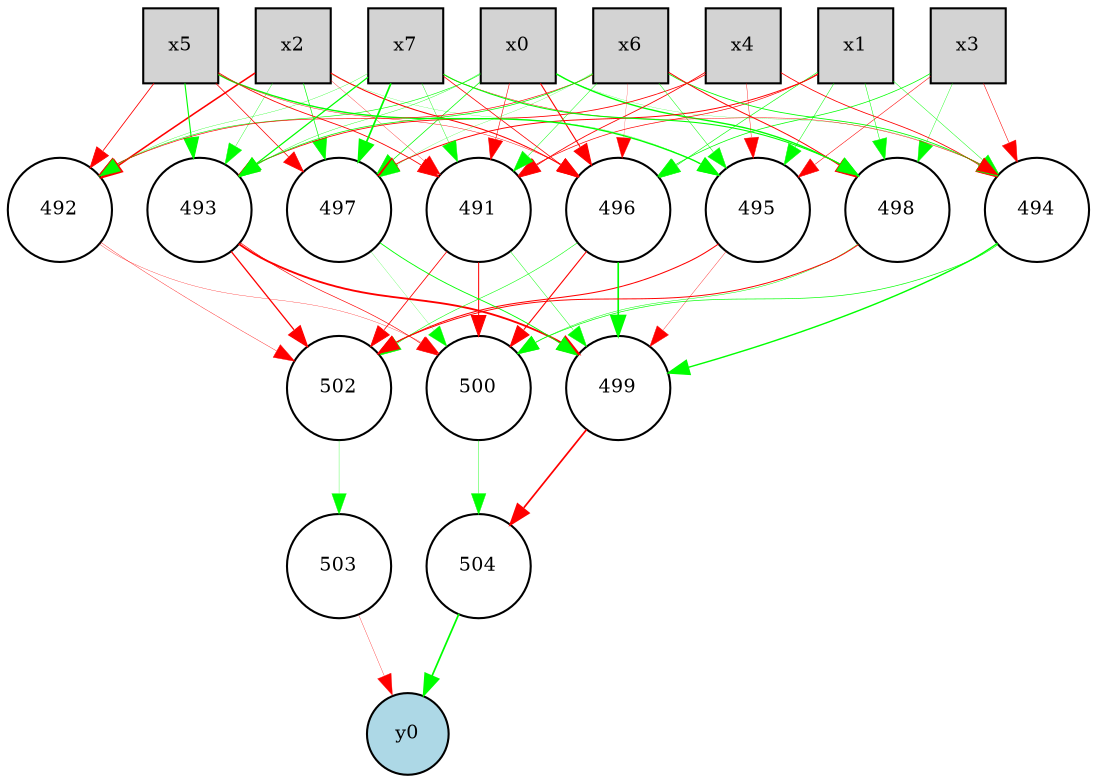 digraph {
	node [fontsize=9 height=0.1 shape=circle width=0.1]
	x0 [fillcolor=lightgray height=0.5 shape=box style=filled width=0.5]
	x1 [fillcolor=lightgray height=0.5 shape=box style=filled width=0.5]
	x2 [fillcolor=lightgray height=0.5 shape=box style=filled width=0.5]
	x3 [fillcolor=lightgray height=0.5 shape=box style=filled width=0.5]
	x4 [fillcolor=lightgray height=0.5 shape=box style=filled width=0.5]
	x5 [fillcolor=lightgray height=0.5 shape=box style=filled width=0.5]
	x6 [fillcolor=lightgray height=0.5 shape=box style=filled width=0.5]
	x7 [fillcolor=lightgray height=0.5 shape=box style=filled width=0.5]
	y0 [fillcolor=lightblue style=filled]
	504 [fillcolor=white style=filled]
	491 [fillcolor=white style=filled]
	492 [fillcolor=white style=filled]
	493 [fillcolor=white style=filled]
	494 [fillcolor=white style=filled]
	495 [fillcolor=white style=filled]
	496 [fillcolor=white style=filled]
	497 [fillcolor=white style=filled]
	498 [fillcolor=white style=filled]
	499 [fillcolor=white style=filled]
	500 [fillcolor=white style=filled]
	502 [fillcolor=white style=filled]
	503 [fillcolor=white style=filled]
	x0 -> 494 [color=green penwidth=0.10514078504502716 style=solid]
	496 -> 502 [color=green penwidth=0.2648858221022573 style=solid]
	x2 -> 495 [color=green penwidth=0.10651609992958028 style=solid]
	x0 -> 491 [color=red penwidth=0.27935301895633935 style=solid]
	x5 -> 495 [color=green penwidth=0.6597142433251922 style=solid]
	x0 -> 497 [color=green penwidth=0.349106303348532 style=solid]
	x0 -> 492 [color=green penwidth=0.2951789843818994 style=solid]
	494 -> 499 [color=green penwidth=0.6754835221920409 style=solid]
	x7 -> 494 [color=red penwidth=0.21789950107361136 style=solid]
	x2 -> 497 [color=green penwidth=0.3227433754105178 style=solid]
	500 -> 504 [color=green penwidth=0.19831552116034157 style=solid]
	497 -> 499 [color=green penwidth=0.4254126524741263 style=solid]
	x6 -> 493 [color=green penwidth=0.3600632911569669 style=solid]
	x7 -> 496 [color=red penwidth=0.37163845928850825 style=solid]
	x0 -> 493 [color=green penwidth=0.18260158144140826 style=solid]
	502 -> 503 [color=green penwidth=0.14180864249926994 style=solid]
	491 -> 499 [color=green penwidth=0.21674378095819083 style=solid]
	499 -> 504 [color=red penwidth=0.8206170570389808 style=solid]
	x1 -> 498 [color=green penwidth=0.2397834508004268 style=solid]
	492 -> 502 [color=red penwidth=0.18214977731371848 style=solid]
	x6 -> 492 [color=red penwidth=0.31002568694720667 style=solid]
	x5 -> 492 [color=red penwidth=0.4032603846135038 style=solid]
	x6 -> 494 [color=green penwidth=0.40889397713313025 style=solid]
	x7 -> 492 [color=green penwidth=0.1472358970766261 style=solid]
	x0 -> 496 [color=red penwidth=0.5204464010158096 style=solid]
	x7 -> 498 [color=green penwidth=0.5166920521979232 style=solid]
	x3 -> 498 [color=green penwidth=0.1882644997792029 style=solid]
	491 -> 502 [color=red penwidth=0.4012789946519211 style=solid]
	x5 -> 491 [color=red penwidth=0.4155006359632044 style=solid]
	x5 -> 496 [color=red penwidth=0.2046098015317684 style=solid]
	x5 -> 493 [color=green penwidth=0.5375433366414188 style=solid]
	503 -> y0 [color=red penwidth=0.15034605281646907 style=solid]
	493 -> 502 [color=red penwidth=0.6171964081982747 style=solid]
	496 -> 499 [color=green penwidth=0.8029280550212394 style=solid]
	x4 -> 493 [color=red penwidth=0.4028535141641385 style=solid]
	x3 -> 496 [color=green penwidth=0.3567021257413706 style=solid]
	x7 -> 491 [color=green penwidth=0.1890518030131783 style=solid]
	x2 -> 492 [color=red penwidth=0.7498042937532557 style=solid]
	x4 -> 494 [color=red penwidth=0.39907561185042517 style=solid]
	x4 -> 491 [color=red penwidth=0.4054169988925884 style=solid]
	504 -> y0 [color=green penwidth=0.8320794867022447 style=solid]
	x0 -> 498 [color=green penwidth=0.6630988479607344 style=solid]
	497 -> 500 [color=green penwidth=0.10518065768402392 style=solid]
	x2 -> 491 [color=red penwidth=0.15343792800639494 style=solid]
	x3 -> 494 [color=red penwidth=0.2576325284290054 style=solid]
	x6 -> 496 [color=red penwidth=0.10707463179547994 style=solid]
	x1 -> 497 [color=red penwidth=0.46574156106611786 style=solid]
	493 -> 499 [color=red penwidth=0.9 style=solid]
	x3 -> 495 [color=red penwidth=0.26089888387203775 style=solid]
	491 -> 500 [color=red penwidth=0.48536012905009185 style=solid]
	x1 -> 496 [color=green penwidth=0.2939679620629472 style=solid]
	x2 -> 496 [color=red penwidth=0.4953676302075468 style=solid]
	x1 -> 495 [color=green penwidth=0.23997009365691063 style=solid]
	x5 -> 497 [color=red penwidth=0.35588392912925426 style=solid]
	494 -> 500 [color=green penwidth=0.32705247078918376 style=solid]
	x1 -> 494 [color=green penwidth=0.21993809114294433 style=solid]
	498 -> 502 [color=red penwidth=0.4658596451433037 style=solid]
	x6 -> 498 [color=red penwidth=0.47082518365443615 style=solid]
	x6 -> 495 [color=green penwidth=0.234549937265657 style=solid]
	495 -> 499 [color=red penwidth=0.17085570988283588 style=solid]
	x6 -> 497 [color=green penwidth=0.11468826439642828 style=solid]
	492 -> 500 [color=red penwidth=0.14278470653817885 style=solid]
	x7 -> 493 [color=green penwidth=0.593943854901973 style=solid]
	x4 -> 495 [color=red penwidth=0.18661599081703498 style=solid]
	496 -> 500 [color=red penwidth=0.528256804011615 style=solid]
	x1 -> 491 [color=red penwidth=0.33156123596939757 style=solid]
	495 -> 502 [color=red penwidth=0.4971369526919367 style=solid]
	x7 -> 497 [color=green penwidth=0.8400721114325211 style=solid]
	493 -> 500 [color=red penwidth=0.3153125776066411 style=solid]
	x2 -> 493 [color=green penwidth=0.17882290015326663 style=solid]
	x6 -> 491 [color=green penwidth=0.22419892668700725 style=solid]
	498 -> 500 [color=green penwidth=0.23150428183275404 style=solid]
}
